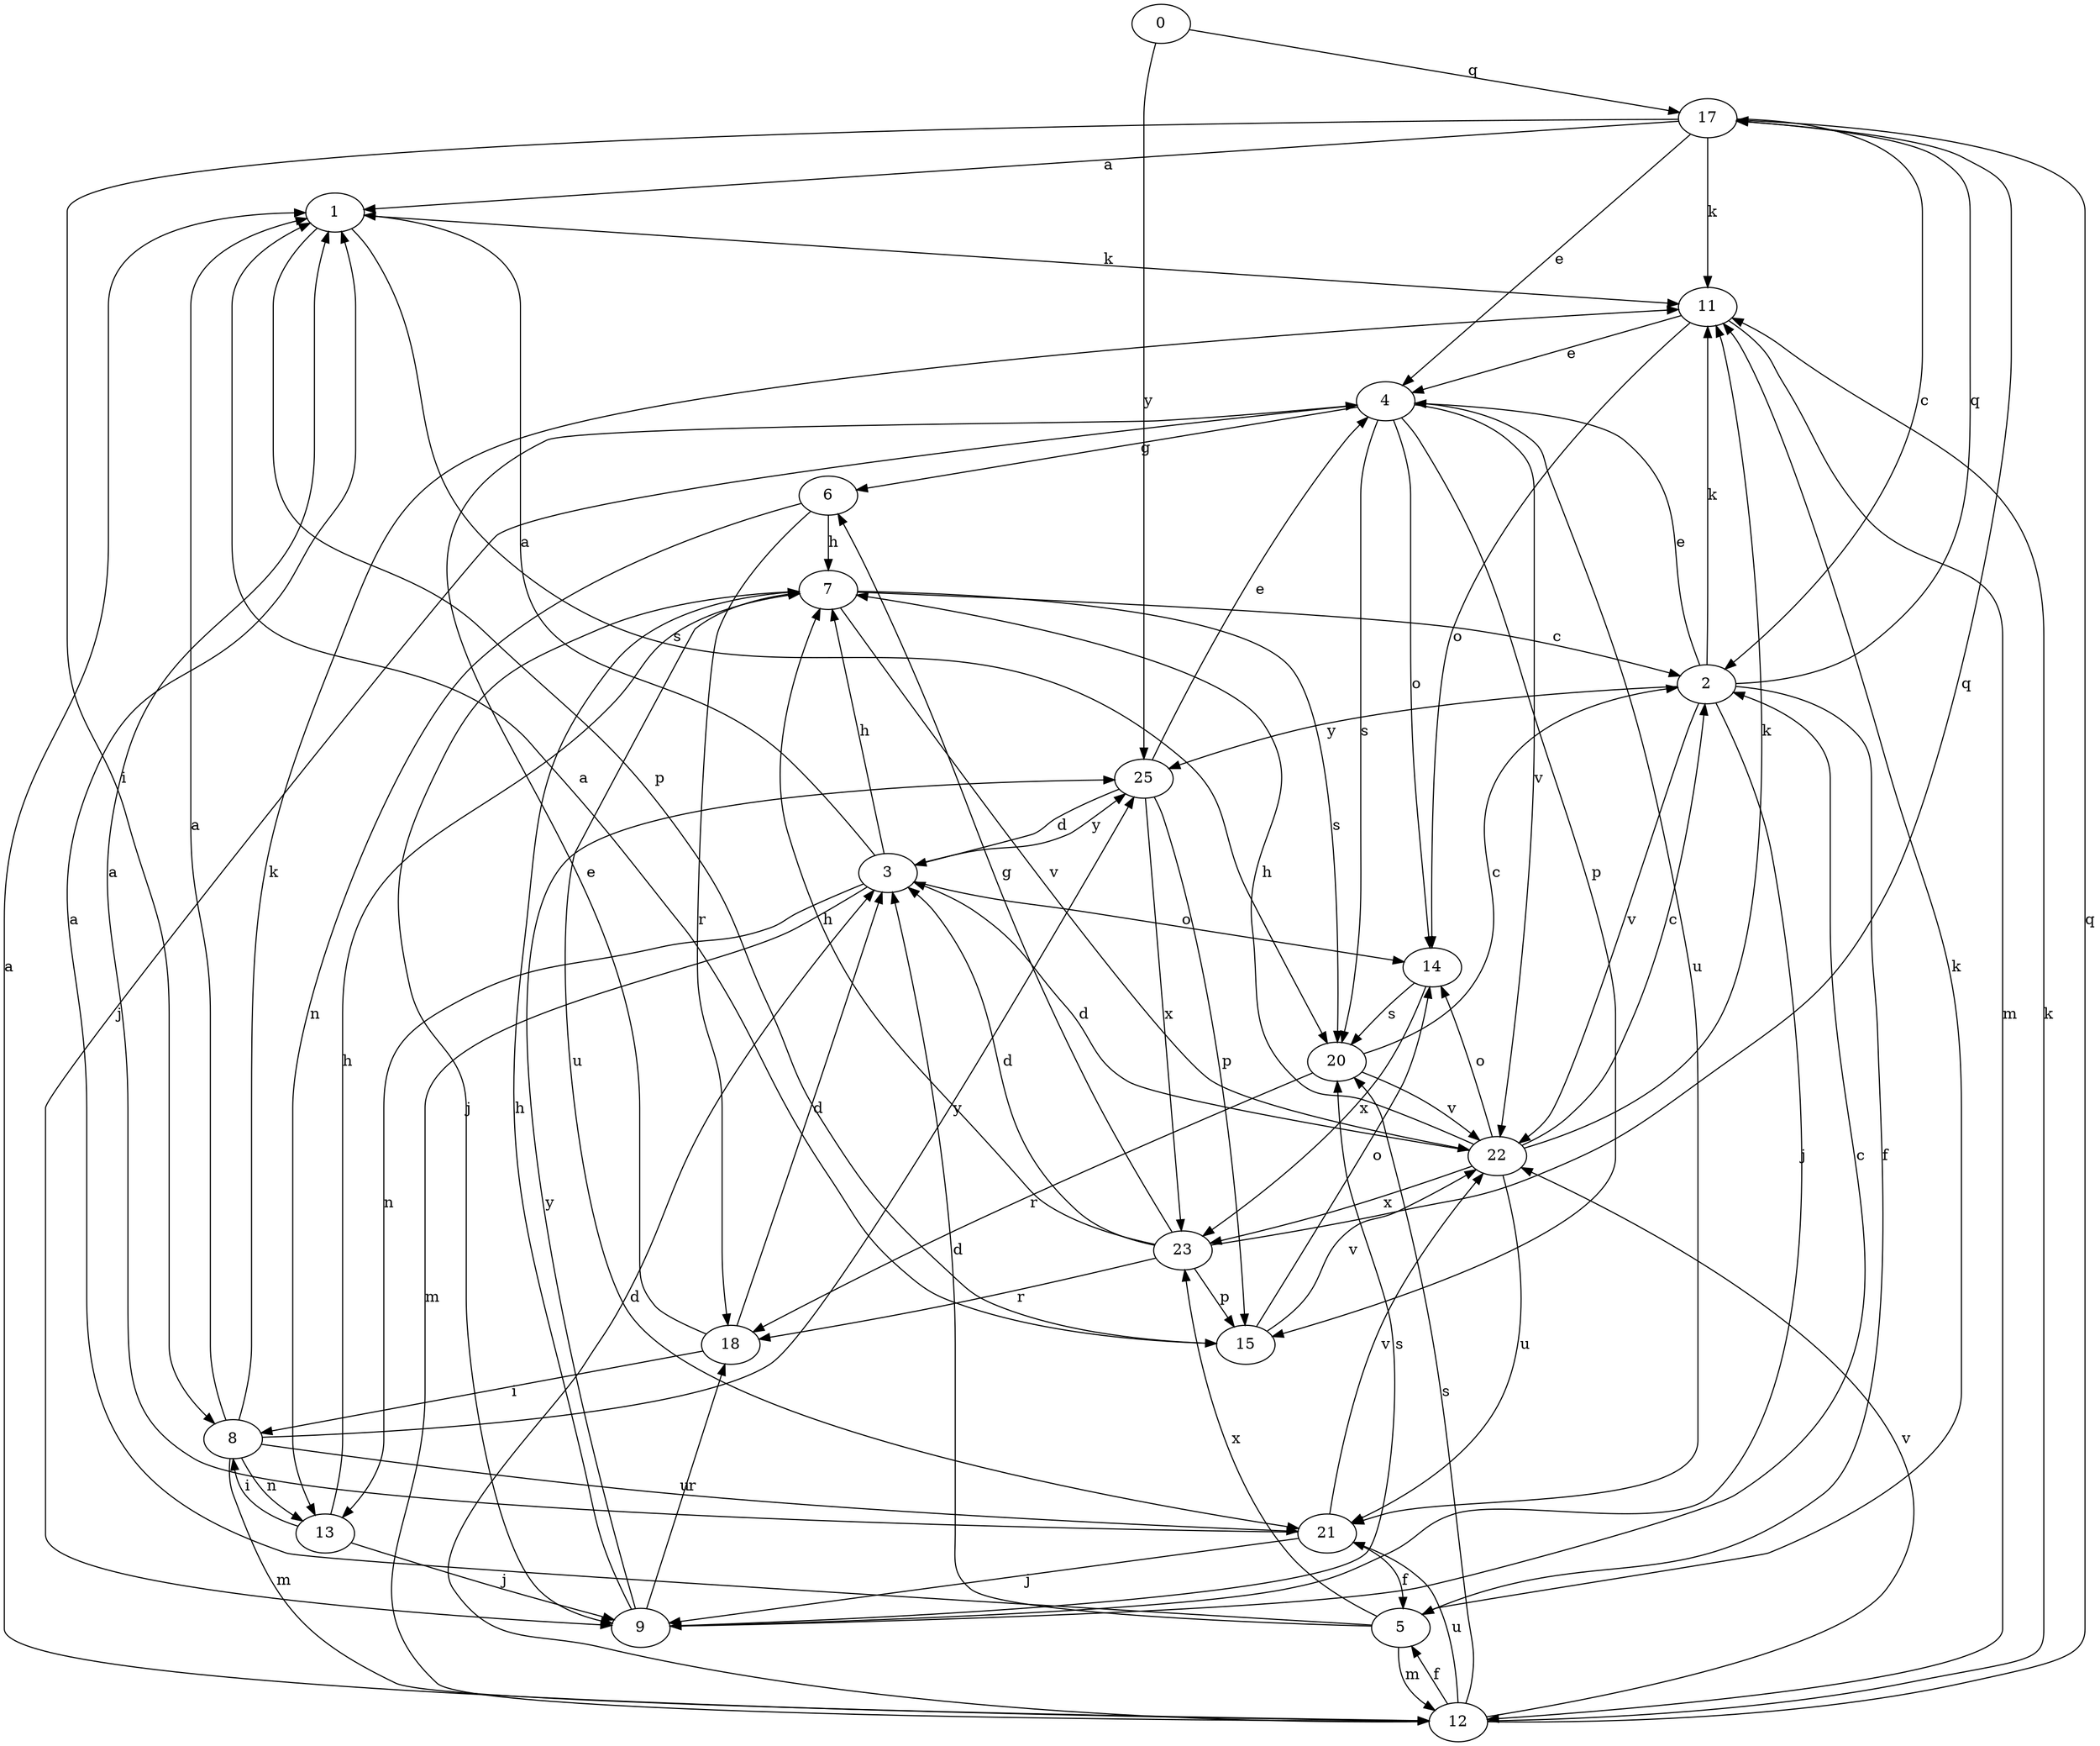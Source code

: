 strict digraph  {
0;
1;
2;
3;
4;
5;
6;
7;
8;
9;
11;
12;
13;
14;
15;
17;
18;
20;
21;
22;
23;
25;
0 -> 17  [label=q];
0 -> 25  [label=y];
1 -> 11  [label=k];
1 -> 15  [label=p];
1 -> 20  [label=s];
2 -> 4  [label=e];
2 -> 5  [label=f];
2 -> 9  [label=j];
2 -> 11  [label=k];
2 -> 17  [label=q];
2 -> 22  [label=v];
2 -> 25  [label=y];
3 -> 1  [label=a];
3 -> 7  [label=h];
3 -> 12  [label=m];
3 -> 13  [label=n];
3 -> 14  [label=o];
3 -> 25  [label=y];
4 -> 6  [label=g];
4 -> 9  [label=j];
4 -> 14  [label=o];
4 -> 15  [label=p];
4 -> 20  [label=s];
4 -> 21  [label=u];
4 -> 22  [label=v];
5 -> 1  [label=a];
5 -> 3  [label=d];
5 -> 11  [label=k];
5 -> 12  [label=m];
5 -> 23  [label=x];
6 -> 7  [label=h];
6 -> 13  [label=n];
6 -> 18  [label=r];
7 -> 2  [label=c];
7 -> 9  [label=j];
7 -> 20  [label=s];
7 -> 21  [label=u];
7 -> 22  [label=v];
8 -> 1  [label=a];
8 -> 11  [label=k];
8 -> 12  [label=m];
8 -> 13  [label=n];
8 -> 21  [label=u];
8 -> 25  [label=y];
9 -> 2  [label=c];
9 -> 7  [label=h];
9 -> 18  [label=r];
9 -> 20  [label=s];
9 -> 25  [label=y];
11 -> 4  [label=e];
11 -> 12  [label=m];
11 -> 14  [label=o];
12 -> 1  [label=a];
12 -> 3  [label=d];
12 -> 5  [label=f];
12 -> 11  [label=k];
12 -> 17  [label=q];
12 -> 20  [label=s];
12 -> 21  [label=u];
12 -> 22  [label=v];
13 -> 7  [label=h];
13 -> 8  [label=i];
13 -> 9  [label=j];
14 -> 20  [label=s];
14 -> 23  [label=x];
15 -> 1  [label=a];
15 -> 14  [label=o];
15 -> 22  [label=v];
17 -> 1  [label=a];
17 -> 2  [label=c];
17 -> 4  [label=e];
17 -> 8  [label=i];
17 -> 11  [label=k];
18 -> 3  [label=d];
18 -> 4  [label=e];
18 -> 8  [label=i];
20 -> 2  [label=c];
20 -> 18  [label=r];
20 -> 22  [label=v];
21 -> 1  [label=a];
21 -> 5  [label=f];
21 -> 9  [label=j];
21 -> 22  [label=v];
22 -> 2  [label=c];
22 -> 3  [label=d];
22 -> 7  [label=h];
22 -> 11  [label=k];
22 -> 14  [label=o];
22 -> 21  [label=u];
22 -> 23  [label=x];
23 -> 3  [label=d];
23 -> 6  [label=g];
23 -> 7  [label=h];
23 -> 15  [label=p];
23 -> 17  [label=q];
23 -> 18  [label=r];
25 -> 3  [label=d];
25 -> 4  [label=e];
25 -> 15  [label=p];
25 -> 23  [label=x];
}
